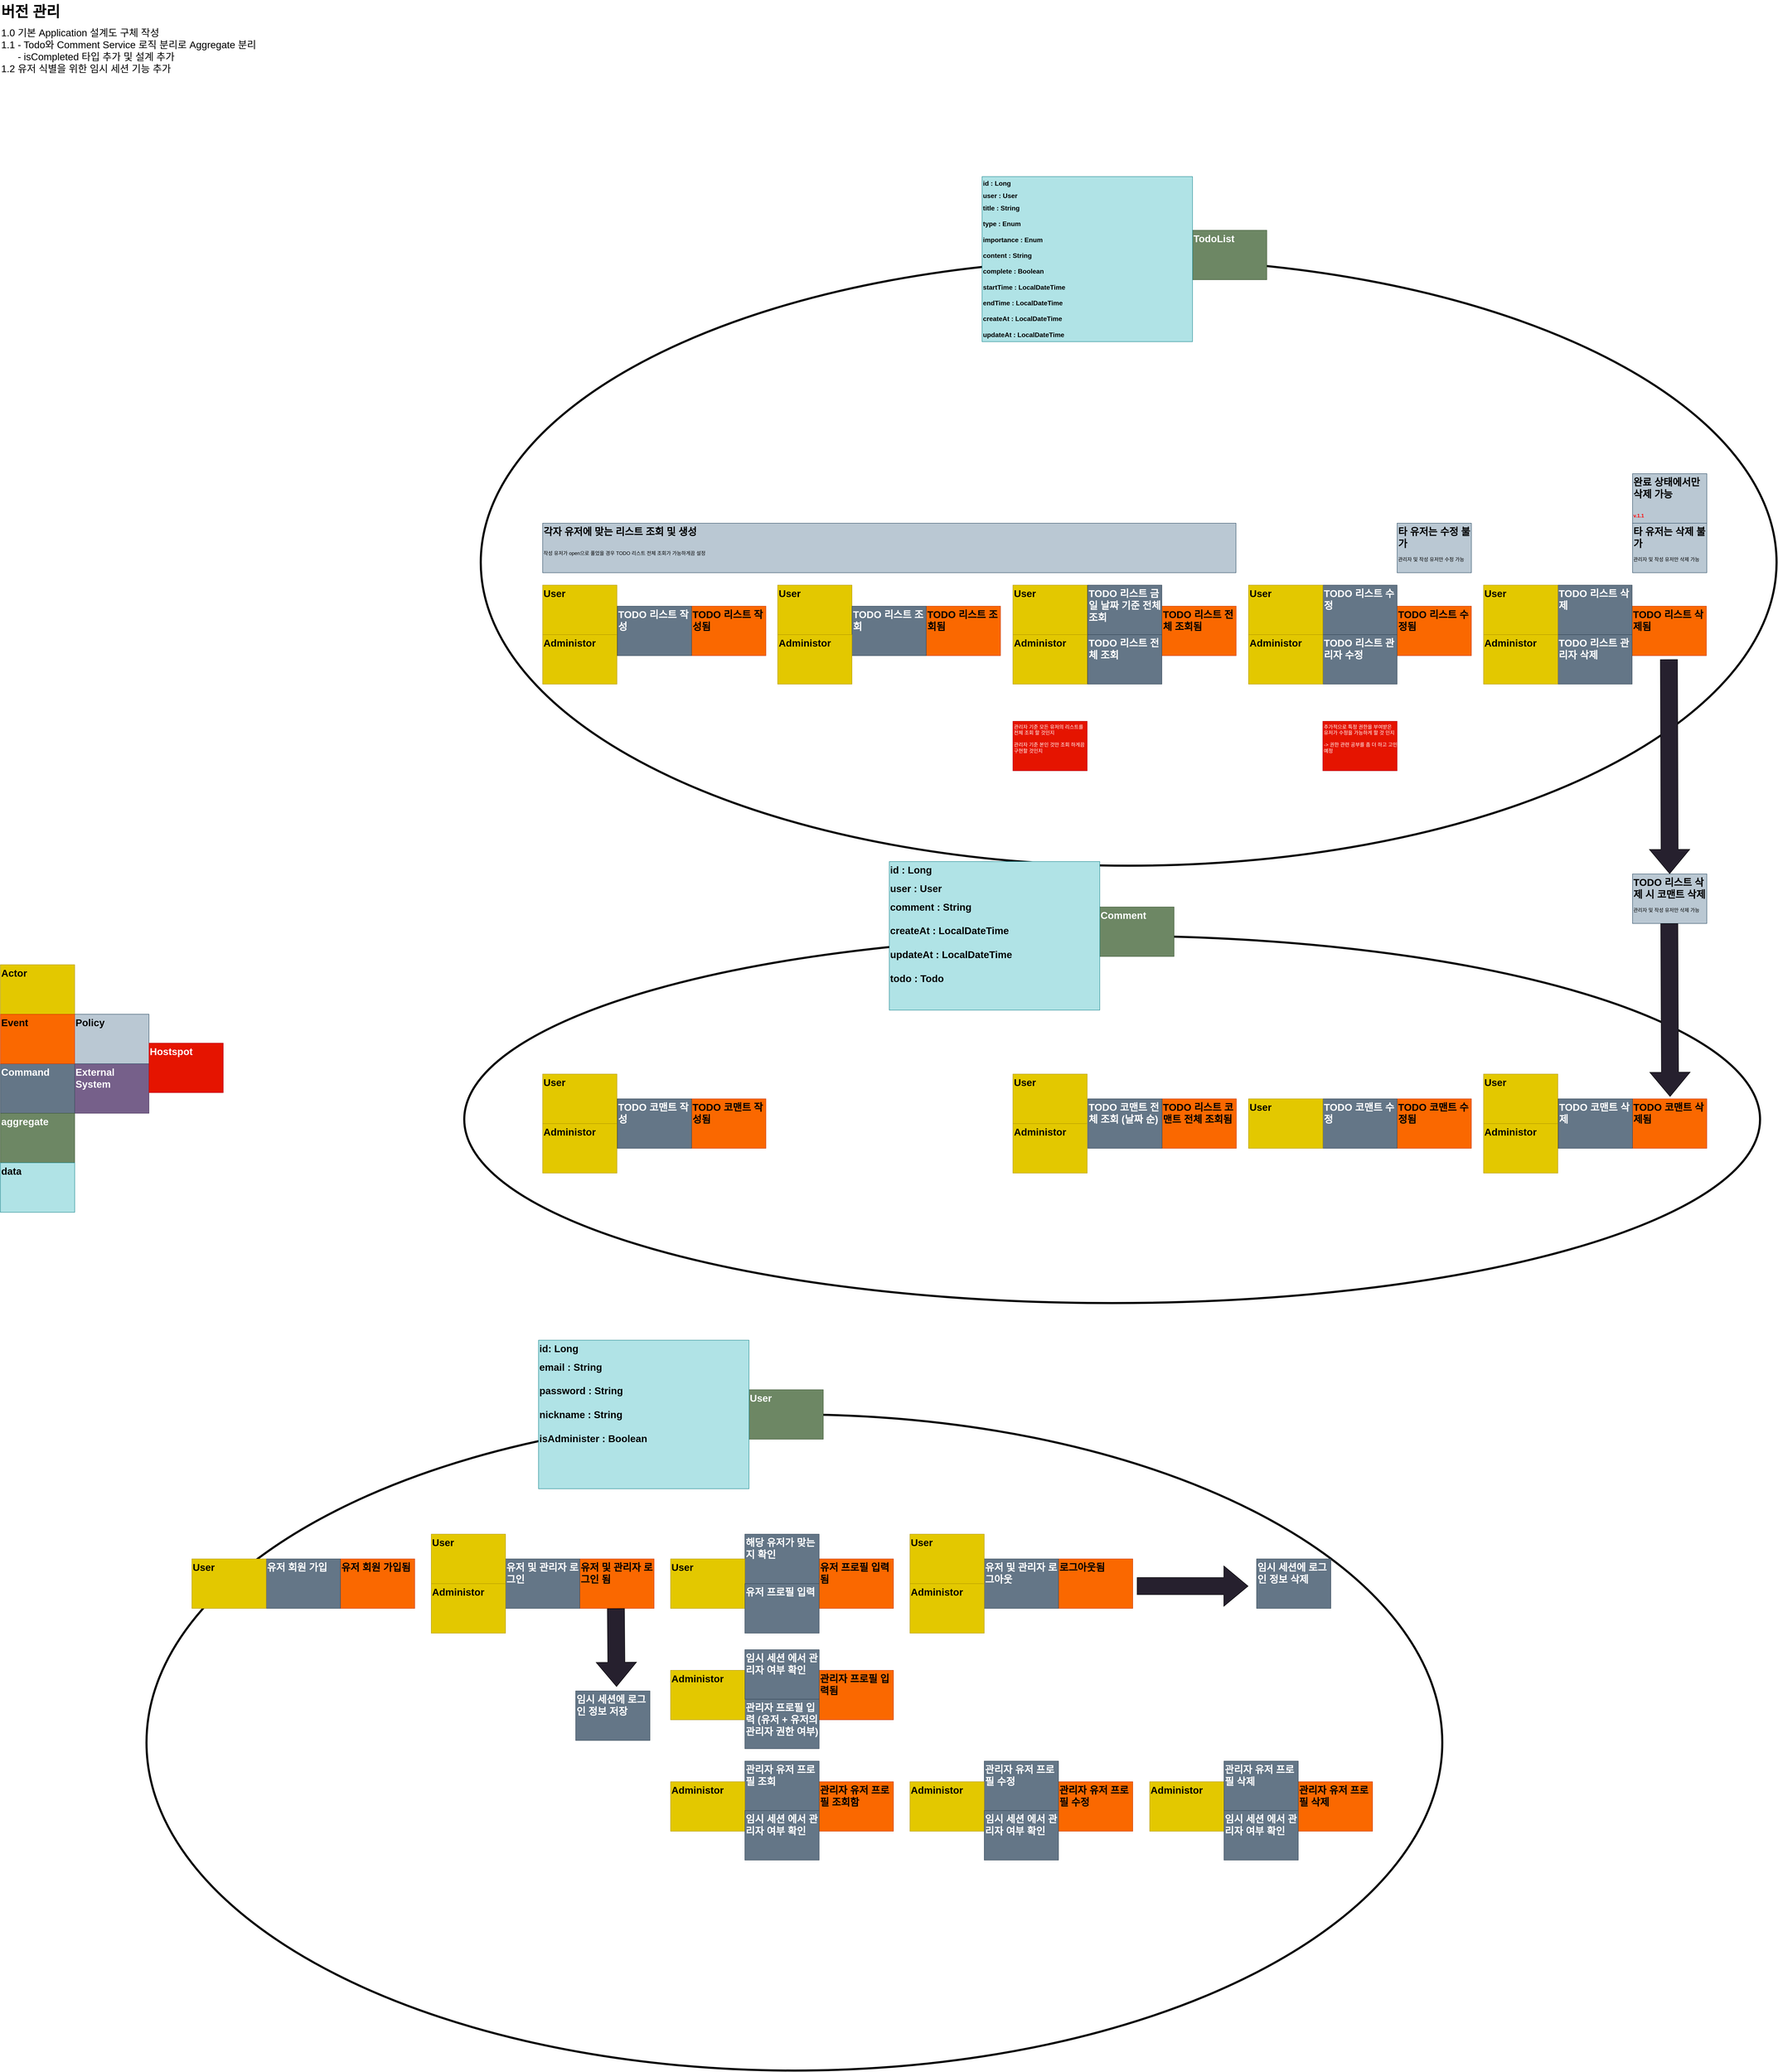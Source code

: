 <mxfile version="24.4.0" type="device">
  <diagram id="C5RBs43oDa-KdzZeNtuy" name="Page-1">
    <mxGraphModel dx="3248" dy="3082" grid="1" gridSize="10" guides="1" tooltips="1" connect="1" arrows="1" fold="1" page="1" pageScale="1" pageWidth="827" pageHeight="1169" math="0" shadow="0">
      <root>
        <mxCell id="WIyWlLk6GJQsqaUBKTNV-0" />
        <mxCell id="WIyWlLk6GJQsqaUBKTNV-1" parent="WIyWlLk6GJQsqaUBKTNV-0" />
        <mxCell id="IrmACfk9YA6cMG1wpujl-39" value="" style="ellipse;whiteSpace=wrap;html=1;fillColor=none;strokeWidth=5;" parent="WIyWlLk6GJQsqaUBKTNV-1" vertex="1">
          <mxGeometry x="-1300" y="1090" width="3140" height="1590" as="geometry" />
        </mxCell>
        <mxCell id="IrmACfk9YA6cMG1wpujl-41" value="" style="ellipse;whiteSpace=wrap;html=1;fillColor=none;strokeWidth=5;" parent="WIyWlLk6GJQsqaUBKTNV-1" vertex="1">
          <mxGeometry x="-490" y="-1710" width="3140" height="1470" as="geometry" />
        </mxCell>
        <mxCell id="HAmuDQvCKLbOcNuJEESd-0" value="&lt;h1 style=&quot;margin-top: 0px;&quot;&gt;Actor&lt;/h1&gt;" style="text;html=1;whiteSpace=wrap;overflow=hidden;rounded=0;fillColor=#e3c800;fontColor=#000000;strokeColor=#B09500;" parent="WIyWlLk6GJQsqaUBKTNV-1" vertex="1">
          <mxGeometry x="-1654" width="180" height="120" as="geometry" />
        </mxCell>
        <mxCell id="HAmuDQvCKLbOcNuJEESd-1" value="&lt;h1 style=&quot;margin-top: 0px;&quot;&gt;External System&lt;/h1&gt;" style="text;html=1;whiteSpace=wrap;overflow=hidden;rounded=0;fillColor=#76608a;fontColor=#ffffff;strokeColor=#432D57;" parent="WIyWlLk6GJQsqaUBKTNV-1" vertex="1">
          <mxGeometry x="-1474" y="240" width="180" height="120" as="geometry" />
        </mxCell>
        <mxCell id="HAmuDQvCKLbOcNuJEESd-2" value="&lt;h1 style=&quot;margin-top: 0px;&quot;&gt;Command&lt;/h1&gt;" style="text;html=1;whiteSpace=wrap;overflow=hidden;rounded=0;fillColor=#647687;fontColor=#ffffff;strokeColor=#314354;" parent="WIyWlLk6GJQsqaUBKTNV-1" vertex="1">
          <mxGeometry x="-1654" y="240" width="180" height="120" as="geometry" />
        </mxCell>
        <mxCell id="HAmuDQvCKLbOcNuJEESd-3" value="&lt;h1 style=&quot;margin-top: 0px;&quot;&gt;Policy&lt;/h1&gt;" style="text;html=1;whiteSpace=wrap;overflow=hidden;rounded=0;fillColor=#bac8d3;strokeColor=#23445d;fontColor=#000000;" parent="WIyWlLk6GJQsqaUBKTNV-1" vertex="1">
          <mxGeometry x="-1474" y="120" width="180" height="120" as="geometry" />
        </mxCell>
        <mxCell id="HAmuDQvCKLbOcNuJEESd-4" value="&lt;h1 style=&quot;margin-top: 0px;&quot;&gt;Event&lt;/h1&gt;" style="text;html=1;whiteSpace=wrap;overflow=hidden;rounded=0;fillColor=#fa6800;fontColor=#000000;strokeColor=#C73500;" parent="WIyWlLk6GJQsqaUBKTNV-1" vertex="1">
          <mxGeometry x="-1654" y="120" width="180" height="120" as="geometry" />
        </mxCell>
        <mxCell id="HAmuDQvCKLbOcNuJEESd-5" value="&lt;h1 style=&quot;margin-top: 0px;&quot;&gt;Hostspot&lt;/h1&gt;" style="text;html=1;whiteSpace=wrap;overflow=hidden;rounded=0;fillColor=#e51400;fontColor=#ffffff;strokeColor=#B20000;" parent="WIyWlLk6GJQsqaUBKTNV-1" vertex="1">
          <mxGeometry x="-1294" y="190" width="180" height="120" as="geometry" />
        </mxCell>
        <mxCell id="HAmuDQvCKLbOcNuJEESd-6" value="&lt;h1 style=&quot;margin-top: 0px;&quot;&gt;aggregate&lt;/h1&gt;" style="text;html=1;whiteSpace=wrap;overflow=hidden;rounded=0;fillColor=#6d8764;fontColor=#ffffff;strokeColor=#3A5431;" parent="WIyWlLk6GJQsqaUBKTNV-1" vertex="1">
          <mxGeometry x="-1654" y="360" width="180" height="120" as="geometry" />
        </mxCell>
        <mxCell id="HAmuDQvCKLbOcNuJEESd-7" value="&lt;h1 style=&quot;margin-top: 0px;&quot;&gt;data&lt;/h1&gt;" style="text;html=1;whiteSpace=wrap;overflow=hidden;rounded=0;fillColor=#b0e3e6;strokeColor=#0e8088;fontColor=#000000;" parent="WIyWlLk6GJQsqaUBKTNV-1" vertex="1">
          <mxGeometry x="-1654" y="480" width="180" height="120" as="geometry" />
        </mxCell>
        <mxCell id="HAmuDQvCKLbOcNuJEESd-8" value="&lt;h1 style=&quot;margin-top: 0px;&quot;&gt;Administor&lt;/h1&gt;" style="text;html=1;whiteSpace=wrap;overflow=hidden;rounded=0;fillColor=#e3c800;fontColor=#000000;strokeColor=#B09500;" parent="WIyWlLk6GJQsqaUBKTNV-1" vertex="1">
          <mxGeometry x="1131" y="1980" width="180" height="120" as="geometry" />
        </mxCell>
        <mxCell id="HAmuDQvCKLbOcNuJEESd-9" value="&lt;h1 style=&quot;margin-top: 0px;&quot;&gt;User&lt;/h1&gt;" style="text;html=1;whiteSpace=wrap;overflow=hidden;rounded=0;fillColor=#e3c800;fontColor=#000000;strokeColor=#B09500;" parent="WIyWlLk6GJQsqaUBKTNV-1" vertex="1">
          <mxGeometry x="229.5" y="-920" width="180" height="120" as="geometry" />
        </mxCell>
        <mxCell id="HAmuDQvCKLbOcNuJEESd-11" value="&lt;h1 style=&quot;margin-top: 0px;&quot;&gt;유저 회원 가입됨&lt;/h1&gt;" style="text;html=1;whiteSpace=wrap;overflow=hidden;rounded=0;fillColor=#fa6800;fontColor=#000000;strokeColor=#C73500;" parent="WIyWlLk6GJQsqaUBKTNV-1" vertex="1">
          <mxGeometry x="-830" y="1440" width="180" height="120" as="geometry" />
        </mxCell>
        <mxCell id="HAmuDQvCKLbOcNuJEESd-12" value="&lt;h1 style=&quot;margin-top: 0px;&quot;&gt;유저 및 관리자 로그인 됨&lt;/h1&gt;" style="text;html=1;whiteSpace=wrap;overflow=hidden;rounded=0;fillColor=#fa6800;fontColor=#000000;strokeColor=#C73500;" parent="WIyWlLk6GJQsqaUBKTNV-1" vertex="1">
          <mxGeometry x="-250" y="1440" width="180" height="120" as="geometry" />
        </mxCell>
        <mxCell id="HAmuDQvCKLbOcNuJEESd-13" value="&lt;h1 style=&quot;margin-top: 0px;&quot;&gt;로그아웃됨&lt;/h1&gt;" style="text;html=1;whiteSpace=wrap;overflow=hidden;rounded=0;fillColor=#fa6800;fontColor=#000000;strokeColor=#C73500;" parent="WIyWlLk6GJQsqaUBKTNV-1" vertex="1">
          <mxGeometry x="910" y="1440" width="180" height="120" as="geometry" />
        </mxCell>
        <mxCell id="HAmuDQvCKLbOcNuJEESd-15" value="&lt;h1 style=&quot;margin-top: 0px;&quot;&gt;관리자 프로필 입력됨&lt;/h1&gt;" style="text;html=1;whiteSpace=wrap;overflow=hidden;rounded=0;fillColor=#fa6800;fontColor=#000000;strokeColor=#C73500;" parent="WIyWlLk6GJQsqaUBKTNV-1" vertex="1">
          <mxGeometry x="330" y="1710" width="180" height="120" as="geometry" />
        </mxCell>
        <mxCell id="HAmuDQvCKLbOcNuJEESd-16" value="&lt;h1 style=&quot;margin-top: 0px;&quot;&gt;유저 프로필 입력됨&lt;/h1&gt;" style="text;html=1;whiteSpace=wrap;overflow=hidden;rounded=0;fillColor=#fa6800;fontColor=#000000;strokeColor=#C73500;" parent="WIyWlLk6GJQsqaUBKTNV-1" vertex="1">
          <mxGeometry x="330" y="1440" width="180" height="120" as="geometry" />
        </mxCell>
        <mxCell id="HAmuDQvCKLbOcNuJEESd-17" value="&lt;h1 style=&quot;margin-top: 0px;&quot;&gt;TODO 리스트 작성됨&lt;/h1&gt;" style="text;html=1;whiteSpace=wrap;overflow=hidden;rounded=0;fillColor=#fa6800;fontColor=#000000;strokeColor=#C73500;" parent="WIyWlLk6GJQsqaUBKTNV-1" vertex="1">
          <mxGeometry x="21" y="-869" width="180" height="120" as="geometry" />
        </mxCell>
        <mxCell id="HAmuDQvCKLbOcNuJEESd-18" value="&lt;h1 style=&quot;margin-top: 0px;&quot;&gt;TODO 리스트 삭제됨&lt;/h1&gt;" style="text;html=1;whiteSpace=wrap;overflow=hidden;rounded=0;fillColor=#fa6800;fontColor=#000000;strokeColor=#C73500;" parent="WIyWlLk6GJQsqaUBKTNV-1" vertex="1">
          <mxGeometry x="2300" y="-869" width="180" height="120" as="geometry" />
        </mxCell>
        <mxCell id="HAmuDQvCKLbOcNuJEESd-19" value="&lt;h1 style=&quot;margin-top: 0px;&quot;&gt;TODO 리스트 수정됨&lt;/h1&gt;" style="text;html=1;whiteSpace=wrap;overflow=hidden;rounded=0;fillColor=#fa6800;fontColor=#000000;strokeColor=#C73500;" parent="WIyWlLk6GJQsqaUBKTNV-1" vertex="1">
          <mxGeometry x="1730.5" y="-869" width="180" height="120" as="geometry" />
        </mxCell>
        <mxCell id="HAmuDQvCKLbOcNuJEESd-20" value="&lt;h1 style=&quot;margin-top: 0px;&quot;&gt;TODO 리스트 전체 조회됨&lt;/h1&gt;" style="text;html=1;whiteSpace=wrap;overflow=hidden;rounded=0;fillColor=#fa6800;fontColor=#000000;strokeColor=#C73500;" parent="WIyWlLk6GJQsqaUBKTNV-1" vertex="1">
          <mxGeometry x="1160.5" y="-869" width="180" height="120" as="geometry" />
        </mxCell>
        <mxCell id="HAmuDQvCKLbOcNuJEESd-21" value="&lt;h1 style=&quot;margin-top: 0px;&quot;&gt;TODO 리스트 조회됨&lt;/h1&gt;" style="text;html=1;whiteSpace=wrap;overflow=hidden;rounded=0;fillColor=#fa6800;fontColor=#000000;strokeColor=#C73500;" parent="WIyWlLk6GJQsqaUBKTNV-1" vertex="1">
          <mxGeometry x="589.5" y="-869" width="180" height="120" as="geometry" />
        </mxCell>
        <mxCell id="HAmuDQvCKLbOcNuJEESd-22" value="&lt;h1 style=&quot;margin-top: 0px;&quot;&gt;타 유저는 삭제 불가&lt;/h1&gt;&lt;div&gt;관리자 및 작성 유저만 삭제 가능&lt;/div&gt;" style="text;html=1;whiteSpace=wrap;overflow=hidden;rounded=0;fillColor=#bac8d3;strokeColor=#23445d;fontColor=#000000;" parent="WIyWlLk6GJQsqaUBKTNV-1" vertex="1">
          <mxGeometry x="2301" y="-1070" width="180" height="120" as="geometry" />
        </mxCell>
        <mxCell id="HAmuDQvCKLbOcNuJEESd-23" value="&lt;h1 style=&quot;margin-top: 0px;&quot;&gt;타 유저는 수정 불가&lt;/h1&gt;&lt;div&gt;관리자 및 작성 유저만 수정 가능&lt;/div&gt;" style="text;html=1;whiteSpace=wrap;overflow=hidden;rounded=0;fillColor=#bac8d3;strokeColor=#23445d;fontColor=#000000;" parent="WIyWlLk6GJQsqaUBKTNV-1" vertex="1">
          <mxGeometry x="1730.5" y="-1070" width="180" height="120" as="geometry" />
        </mxCell>
        <mxCell id="HAmuDQvCKLbOcNuJEESd-24" value="관리자 기준 모든 유저의 리스트를 전체 조회 할 것인지&lt;div&gt;&lt;br&gt;&lt;/div&gt;&lt;div&gt;관리자 기준 본인 것만 조회 하게끔 구현할 것인지&lt;/div&gt;" style="text;html=1;whiteSpace=wrap;overflow=hidden;rounded=0;fillColor=#e51400;fontColor=#ffffff;strokeColor=#B20000;align=left;" parent="WIyWlLk6GJQsqaUBKTNV-1" vertex="1">
          <mxGeometry x="799.5" y="-590" width="180" height="120" as="geometry" />
        </mxCell>
        <mxCell id="HAmuDQvCKLbOcNuJEESd-25" value="&lt;h1 style=&quot;margin-top: 0px;&quot;&gt;각자 유저에 맞는 리스트 조회 및 생성&lt;/h1&gt;&lt;div&gt;&lt;br&gt;&lt;/div&gt;&lt;div&gt;작성 유저가 open으로 풀었을 경우 TODO 리스트 전체 조회가 가능하게끔 설정&lt;/div&gt;" style="text;html=1;whiteSpace=wrap;overflow=hidden;rounded=0;fillColor=#bac8d3;strokeColor=#23445d;fontColor=#000000;" parent="WIyWlLk6GJQsqaUBKTNV-1" vertex="1">
          <mxGeometry x="-340" y="-1070" width="1680" height="120" as="geometry" />
        </mxCell>
        <mxCell id="HAmuDQvCKLbOcNuJEESd-26" value="&lt;h1 style=&quot;margin-top: 0px;&quot;&gt;TODO 코맨트 작성됨&lt;/h1&gt;" style="text;html=1;whiteSpace=wrap;overflow=hidden;rounded=0;fillColor=#fa6800;fontColor=#000000;strokeColor=#C73500;" parent="WIyWlLk6GJQsqaUBKTNV-1" vertex="1">
          <mxGeometry x="21" y="325" width="180" height="120" as="geometry" />
        </mxCell>
        <mxCell id="HAmuDQvCKLbOcNuJEESd-27" value="&lt;h1 style=&quot;margin-top: 0px;&quot;&gt;TODO 코맨트 삭제됨&lt;/h1&gt;" style="text;html=1;whiteSpace=wrap;overflow=hidden;rounded=0;fillColor=#fa6800;fontColor=#000000;strokeColor=#C73500;" parent="WIyWlLk6GJQsqaUBKTNV-1" vertex="1">
          <mxGeometry x="2301" y="325" width="180" height="120" as="geometry" />
        </mxCell>
        <mxCell id="HAmuDQvCKLbOcNuJEESd-28" value="&lt;h1 style=&quot;margin-top: 0px;&quot;&gt;TODO 코맨트 수정됨&lt;/h1&gt;" style="text;html=1;whiteSpace=wrap;overflow=hidden;rounded=0;fillColor=#fa6800;fontColor=#000000;strokeColor=#C73500;" parent="WIyWlLk6GJQsqaUBKTNV-1" vertex="1">
          <mxGeometry x="1730.5" y="325" width="180" height="120" as="geometry" />
        </mxCell>
        <mxCell id="HAmuDQvCKLbOcNuJEESd-29" value="&lt;h1 style=&quot;margin-top: 0px;&quot;&gt;TODO 리스트 코맨트 전체 조회됨&lt;/h1&gt;" style="text;html=1;whiteSpace=wrap;overflow=hidden;rounded=0;fillColor=#fa6800;fontColor=#000000;strokeColor=#C73500;" parent="WIyWlLk6GJQsqaUBKTNV-1" vertex="1">
          <mxGeometry x="1161" y="325" width="180" height="120" as="geometry" />
        </mxCell>
        <mxCell id="HAmuDQvCKLbOcNuJEESd-30" value="&lt;h1 style=&quot;margin-top: 0px;&quot;&gt;TODO 리스트 삭제 시 코맨트 삭제&lt;/h1&gt;&lt;div&gt;관리자 및 작성 유저만 삭제 가능&lt;/div&gt;" style="text;html=1;whiteSpace=wrap;overflow=hidden;rounded=0;fillColor=#bac8d3;strokeColor=#23445d;fontColor=#000000;" parent="WIyWlLk6GJQsqaUBKTNV-1" vertex="1">
          <mxGeometry x="2301" y="-220" width="180" height="120" as="geometry" />
        </mxCell>
        <mxCell id="HAmuDQvCKLbOcNuJEESd-31" value="추가적으로 특정 권한을 부여받은 유저가 수정을 가능하게 할 것 인지&lt;div&gt;&lt;br&gt;&lt;/div&gt;&lt;div&gt;-&amp;gt; 권한 관련 공부를 좀 더 하고 고민 예정&lt;/div&gt;" style="text;html=1;whiteSpace=wrap;overflow=hidden;rounded=0;fillColor=#e51400;fontColor=#ffffff;strokeColor=#B20000;align=left;" parent="WIyWlLk6GJQsqaUBKTNV-1" vertex="1">
          <mxGeometry x="1550.5" y="-590" width="180" height="120" as="geometry" />
        </mxCell>
        <mxCell id="HAmuDQvCKLbOcNuJEESd-32" value="&lt;h1 style=&quot;margin-top: 0px;&quot;&gt;유저 및 관리자 로그인&lt;/h1&gt;" style="text;html=1;whiteSpace=wrap;overflow=hidden;rounded=0;fillColor=#647687;fontColor=#ffffff;strokeColor=#314354;" parent="WIyWlLk6GJQsqaUBKTNV-1" vertex="1">
          <mxGeometry x="-430" y="1440" width="180" height="120" as="geometry" />
        </mxCell>
        <mxCell id="HAmuDQvCKLbOcNuJEESd-33" value="&lt;h1 style=&quot;margin-top: 0px;&quot;&gt;해당 유저가 맞는지 확인&lt;/h1&gt;" style="text;html=1;whiteSpace=wrap;overflow=hidden;rounded=0;fillColor=#647687;fontColor=#ffffff;strokeColor=#314354;" parent="WIyWlLk6GJQsqaUBKTNV-1" vertex="1">
          <mxGeometry x="150" y="1380" width="180" height="120" as="geometry" />
        </mxCell>
        <mxCell id="HAmuDQvCKLbOcNuJEESd-34" value="&lt;h1 style=&quot;margin-top: 0px;&quot;&gt;유저 및 관리자 로그아웃&lt;/h1&gt;" style="text;html=1;whiteSpace=wrap;overflow=hidden;rounded=0;fillColor=#647687;fontColor=#ffffff;strokeColor=#314354;" parent="WIyWlLk6GJQsqaUBKTNV-1" vertex="1">
          <mxGeometry x="730" y="1440" width="180" height="120" as="geometry" />
        </mxCell>
        <mxCell id="HAmuDQvCKLbOcNuJEESd-35" value="&lt;h1 style=&quot;margin-top: 0px;&quot;&gt;관리자 프로필 입력 (유저 + 유저의 관리자 권한 여부)&lt;/h1&gt;" style="text;html=1;whiteSpace=wrap;overflow=hidden;rounded=0;fillColor=#647687;fontColor=#ffffff;strokeColor=#314354;" parent="WIyWlLk6GJQsqaUBKTNV-1" vertex="1">
          <mxGeometry x="150" y="1780" width="180" height="120" as="geometry" />
        </mxCell>
        <mxCell id="HAmuDQvCKLbOcNuJEESd-37" value="&lt;h1 style=&quot;margin-top: 0px;&quot;&gt;유저 회원 가입&lt;/h1&gt;" style="text;html=1;whiteSpace=wrap;overflow=hidden;rounded=0;fillColor=#647687;fontColor=#ffffff;strokeColor=#314354;" parent="WIyWlLk6GJQsqaUBKTNV-1" vertex="1">
          <mxGeometry x="-1010" y="1440" width="180" height="120" as="geometry" />
        </mxCell>
        <mxCell id="HAmuDQvCKLbOcNuJEESd-38" value="&lt;h1 style=&quot;margin-top: 0px;&quot;&gt;TODO 리스트 조회&lt;/h1&gt;" style="text;html=1;whiteSpace=wrap;overflow=hidden;rounded=0;fillColor=#647687;fontColor=#ffffff;strokeColor=#314354;" parent="WIyWlLk6GJQsqaUBKTNV-1" vertex="1">
          <mxGeometry x="409.5" y="-869" width="180" height="120" as="geometry" />
        </mxCell>
        <mxCell id="HAmuDQvCKLbOcNuJEESd-46" value="&lt;h1 style=&quot;margin-top: 0px;&quot;&gt;TODO 리스트 금일 날짜 기준 전체 조회&lt;/h1&gt;" style="text;html=1;whiteSpace=wrap;overflow=hidden;rounded=0;fillColor=#647687;fontColor=#ffffff;strokeColor=#314354;" parent="WIyWlLk6GJQsqaUBKTNV-1" vertex="1">
          <mxGeometry x="980.5" y="-920" width="180" height="120" as="geometry" />
        </mxCell>
        <mxCell id="HAmuDQvCKLbOcNuJEESd-48" value="&lt;h1 style=&quot;margin-top: 0px;&quot;&gt;TODO 리스트 작성&lt;/h1&gt;" style="text;html=1;whiteSpace=wrap;overflow=hidden;rounded=0;fillColor=#647687;fontColor=#ffffff;strokeColor=#314354;" parent="WIyWlLk6GJQsqaUBKTNV-1" vertex="1">
          <mxGeometry x="-159" y="-869" width="180" height="120" as="geometry" />
        </mxCell>
        <mxCell id="HAmuDQvCKLbOcNuJEESd-49" value="&lt;h1 style=&quot;margin-top: 0px;&quot;&gt;TODO 리스트 전체 조회&lt;/h1&gt;" style="text;html=1;whiteSpace=wrap;overflow=hidden;rounded=0;fillColor=#647687;fontColor=#ffffff;strokeColor=#314354;" parent="WIyWlLk6GJQsqaUBKTNV-1" vertex="1">
          <mxGeometry x="980.5" y="-800" width="180" height="120" as="geometry" />
        </mxCell>
        <mxCell id="IrmACfk9YA6cMG1wpujl-0" value="&lt;h1 style=&quot;margin-top: 0px;&quot;&gt;TODO 리스트 수정&lt;/h1&gt;" style="text;html=1;whiteSpace=wrap;overflow=hidden;rounded=0;fillColor=#647687;fontColor=#ffffff;strokeColor=#314354;" parent="WIyWlLk6GJQsqaUBKTNV-1" vertex="1">
          <mxGeometry x="1550.5" y="-920" width="180" height="120" as="geometry" />
        </mxCell>
        <mxCell id="IrmACfk9YA6cMG1wpujl-1" value="&lt;h1 style=&quot;margin-top: 0px;&quot;&gt;TODO 리스트 삭제&lt;/h1&gt;" style="text;html=1;whiteSpace=wrap;overflow=hidden;rounded=0;fillColor=#647687;fontColor=#ffffff;strokeColor=#314354;" parent="WIyWlLk6GJQsqaUBKTNV-1" vertex="1">
          <mxGeometry x="2120" y="-920" width="180" height="120" as="geometry" />
        </mxCell>
        <mxCell id="IrmACfk9YA6cMG1wpujl-2" value="&lt;h1 style=&quot;margin-top: 0px;&quot;&gt;TODO 리스트 관리자 수정&lt;/h1&gt;" style="text;html=1;whiteSpace=wrap;overflow=hidden;rounded=0;fillColor=#647687;fontColor=#ffffff;strokeColor=#314354;" parent="WIyWlLk6GJQsqaUBKTNV-1" vertex="1">
          <mxGeometry x="1550.5" y="-800" width="180" height="120" as="geometry" />
        </mxCell>
        <mxCell id="IrmACfk9YA6cMG1wpujl-3" value="&lt;h1 style=&quot;margin-top: 0px;&quot;&gt;TODO 리스트 관리자 삭제&lt;/h1&gt;" style="text;html=1;whiteSpace=wrap;overflow=hidden;rounded=0;fillColor=#647687;fontColor=#ffffff;strokeColor=#314354;" parent="WIyWlLk6GJQsqaUBKTNV-1" vertex="1">
          <mxGeometry x="2120" y="-800" width="180" height="120" as="geometry" />
        </mxCell>
        <mxCell id="IrmACfk9YA6cMG1wpujl-4" value="&lt;h1 style=&quot;margin-top: 0px;&quot;&gt;관리자 유저 프로필 조회함&lt;/h1&gt;" style="text;html=1;whiteSpace=wrap;overflow=hidden;rounded=0;fillColor=#fa6800;fontColor=#000000;strokeColor=#C73500;" parent="WIyWlLk6GJQsqaUBKTNV-1" vertex="1">
          <mxGeometry x="330" y="1980" width="180" height="120" as="geometry" />
        </mxCell>
        <mxCell id="IrmACfk9YA6cMG1wpujl-5" value="&lt;h1 style=&quot;margin-top: 0px;&quot;&gt;관리자 유저 프로필 조회&lt;/h1&gt;" style="text;html=1;whiteSpace=wrap;overflow=hidden;rounded=0;fillColor=#647687;fontColor=#ffffff;strokeColor=#314354;" parent="WIyWlLk6GJQsqaUBKTNV-1" vertex="1">
          <mxGeometry x="150" y="1930" width="180" height="120" as="geometry" />
        </mxCell>
        <mxCell id="IrmACfk9YA6cMG1wpujl-6" value="&lt;h1 style=&quot;margin-top: 0px;&quot;&gt;관리자 유저 프로필 수정&lt;/h1&gt;" style="text;html=1;whiteSpace=wrap;overflow=hidden;rounded=0;fillColor=#fa6800;fontColor=#000000;strokeColor=#C73500;" parent="WIyWlLk6GJQsqaUBKTNV-1" vertex="1">
          <mxGeometry x="910" y="1980" width="180" height="120" as="geometry" />
        </mxCell>
        <mxCell id="IrmACfk9YA6cMG1wpujl-7" value="&lt;h1 style=&quot;margin-top: 0px;&quot;&gt;관리자 유저 프로필 수정&lt;/h1&gt;" style="text;html=1;whiteSpace=wrap;overflow=hidden;rounded=0;fillColor=#647687;fontColor=#ffffff;strokeColor=#314354;" parent="WIyWlLk6GJQsqaUBKTNV-1" vertex="1">
          <mxGeometry x="730" y="1930" width="180" height="120" as="geometry" />
        </mxCell>
        <mxCell id="IrmACfk9YA6cMG1wpujl-8" value="&lt;h1 style=&quot;margin-top: 0px;&quot;&gt;관리자 유저 프로필 삭제&lt;/h1&gt;" style="text;html=1;whiteSpace=wrap;overflow=hidden;rounded=0;fillColor=#fa6800;fontColor=#000000;strokeColor=#C73500;" parent="WIyWlLk6GJQsqaUBKTNV-1" vertex="1">
          <mxGeometry x="1491" y="1980" width="180" height="120" as="geometry" />
        </mxCell>
        <mxCell id="IrmACfk9YA6cMG1wpujl-9" value="&lt;h1 style=&quot;margin-top: 0px;&quot;&gt;관리자 유저 프로필 삭제&lt;/h1&gt;" style="text;html=1;whiteSpace=wrap;overflow=hidden;rounded=0;fillColor=#647687;fontColor=#ffffff;strokeColor=#314354;" parent="WIyWlLk6GJQsqaUBKTNV-1" vertex="1">
          <mxGeometry x="1311" y="1930" width="180" height="120" as="geometry" />
        </mxCell>
        <mxCell id="IrmACfk9YA6cMG1wpujl-10" value="&lt;h1 style=&quot;margin-top: 0px;&quot;&gt;TODO 코맨트 작성&lt;/h1&gt;" style="text;html=1;whiteSpace=wrap;overflow=hidden;rounded=0;fillColor=#647687;fontColor=#ffffff;strokeColor=#314354;" parent="WIyWlLk6GJQsqaUBKTNV-1" vertex="1">
          <mxGeometry x="-159" y="325" width="180" height="120" as="geometry" />
        </mxCell>
        <mxCell id="IrmACfk9YA6cMG1wpujl-11" value="&lt;h1 style=&quot;margin-top: 0px;&quot;&gt;TODO 코맨트 전체 조회 (날짜 순)&lt;/h1&gt;" style="text;html=1;whiteSpace=wrap;overflow=hidden;rounded=0;fillColor=#647687;fontColor=#ffffff;strokeColor=#314354;" parent="WIyWlLk6GJQsqaUBKTNV-1" vertex="1">
          <mxGeometry x="981" y="325" width="180" height="120" as="geometry" />
        </mxCell>
        <mxCell id="IrmACfk9YA6cMG1wpujl-12" value="&lt;h1 style=&quot;margin-top: 0px;&quot;&gt;TODO 코맨트 수정&lt;/h1&gt;" style="text;html=1;whiteSpace=wrap;overflow=hidden;rounded=0;fillColor=#647687;fontColor=#ffffff;strokeColor=#314354;" parent="WIyWlLk6GJQsqaUBKTNV-1" vertex="1">
          <mxGeometry x="1550.5" y="325" width="180" height="120" as="geometry" />
        </mxCell>
        <mxCell id="IrmACfk9YA6cMG1wpujl-13" value="&lt;h1 style=&quot;margin-top: 0px;&quot;&gt;TODO 코맨트 삭제&lt;/h1&gt;" style="text;html=1;whiteSpace=wrap;overflow=hidden;rounded=0;fillColor=#647687;fontColor=#ffffff;strokeColor=#314354;" parent="WIyWlLk6GJQsqaUBKTNV-1" vertex="1">
          <mxGeometry x="2121" y="325" width="180" height="120" as="geometry" />
        </mxCell>
        <mxCell id="IrmACfk9YA6cMG1wpujl-14" value="&lt;h1 style=&quot;margin-top: 0px;&quot;&gt;Administor&lt;/h1&gt;" style="text;html=1;whiteSpace=wrap;overflow=hidden;rounded=0;fillColor=#e3c800;fontColor=#000000;strokeColor=#B09500;" parent="WIyWlLk6GJQsqaUBKTNV-1" vertex="1">
          <mxGeometry x="550" y="1980" width="180" height="120" as="geometry" />
        </mxCell>
        <mxCell id="IrmACfk9YA6cMG1wpujl-15" value="&lt;h1 style=&quot;margin-top: 0px;&quot;&gt;User&lt;/h1&gt;" style="text;html=1;whiteSpace=wrap;overflow=hidden;rounded=0;fillColor=#e3c800;fontColor=#000000;strokeColor=#B09500;" parent="WIyWlLk6GJQsqaUBKTNV-1" vertex="1">
          <mxGeometry x="-340" y="-920" width="180" height="120" as="geometry" />
        </mxCell>
        <mxCell id="IrmACfk9YA6cMG1wpujl-16" value="&lt;h1 style=&quot;margin-top: 0px;&quot;&gt;Administor&lt;/h1&gt;" style="text;html=1;whiteSpace=wrap;overflow=hidden;rounded=0;fillColor=#e3c800;fontColor=#000000;strokeColor=#B09500;" parent="WIyWlLk6GJQsqaUBKTNV-1" vertex="1">
          <mxGeometry x="550" y="1500" width="180" height="120" as="geometry" />
        </mxCell>
        <mxCell id="IrmACfk9YA6cMG1wpujl-17" value="&lt;h1 style=&quot;margin-top: 0px;&quot;&gt;User&lt;/h1&gt;" style="text;html=1;whiteSpace=wrap;overflow=hidden;rounded=0;fillColor=#e3c800;fontColor=#000000;strokeColor=#B09500;" parent="WIyWlLk6GJQsqaUBKTNV-1" vertex="1">
          <mxGeometry x="550" y="1380" width="180" height="120" as="geometry" />
        </mxCell>
        <mxCell id="IrmACfk9YA6cMG1wpujl-18" value="&lt;h1 style=&quot;margin-top: 0px;&quot;&gt;Administor&lt;/h1&gt;" style="text;html=1;whiteSpace=wrap;overflow=hidden;rounded=0;fillColor=#e3c800;fontColor=#000000;strokeColor=#B09500;" parent="WIyWlLk6GJQsqaUBKTNV-1" vertex="1">
          <mxGeometry x="-30" y="1980" width="180" height="120" as="geometry" />
        </mxCell>
        <mxCell id="IrmACfk9YA6cMG1wpujl-19" value="&lt;h1 style=&quot;margin-top: 0px;&quot;&gt;User&lt;/h1&gt;" style="text;html=1;whiteSpace=wrap;overflow=hidden;rounded=0;fillColor=#e3c800;fontColor=#000000;strokeColor=#B09500;" parent="WIyWlLk6GJQsqaUBKTNV-1" vertex="1">
          <mxGeometry x="-30" y="1440" width="180" height="120" as="geometry" />
        </mxCell>
        <mxCell id="IrmACfk9YA6cMG1wpujl-20" value="&lt;h1 style=&quot;margin-top: 0px;&quot;&gt;Administor&lt;/h1&gt;" style="text;html=1;whiteSpace=wrap;overflow=hidden;rounded=0;fillColor=#e3c800;fontColor=#000000;strokeColor=#B09500;" parent="WIyWlLk6GJQsqaUBKTNV-1" vertex="1">
          <mxGeometry x="-30" y="1710" width="180" height="120" as="geometry" />
        </mxCell>
        <mxCell id="IrmACfk9YA6cMG1wpujl-21" value="&lt;h1 style=&quot;margin-top: 0px;&quot;&gt;User&lt;/h1&gt;" style="text;html=1;whiteSpace=wrap;overflow=hidden;rounded=0;fillColor=#e3c800;fontColor=#000000;strokeColor=#B09500;" parent="WIyWlLk6GJQsqaUBKTNV-1" vertex="1">
          <mxGeometry x="-610" y="1380" width="180" height="120" as="geometry" />
        </mxCell>
        <mxCell id="IrmACfk9YA6cMG1wpujl-22" value="&lt;h1 style=&quot;margin-top: 0px;&quot;&gt;Administor&lt;/h1&gt;" style="text;html=1;whiteSpace=wrap;overflow=hidden;rounded=0;fillColor=#e3c800;fontColor=#000000;strokeColor=#B09500;" parent="WIyWlLk6GJQsqaUBKTNV-1" vertex="1">
          <mxGeometry x="-610" y="1500" width="180" height="120" as="geometry" />
        </mxCell>
        <mxCell id="IrmACfk9YA6cMG1wpujl-23" value="&lt;h1 style=&quot;margin-top: 0px;&quot;&gt;User&lt;/h1&gt;" style="text;html=1;whiteSpace=wrap;overflow=hidden;rounded=0;fillColor=#e3c800;fontColor=#000000;strokeColor=#B09500;" parent="WIyWlLk6GJQsqaUBKTNV-1" vertex="1">
          <mxGeometry x="-1190" y="1440" width="180" height="120" as="geometry" />
        </mxCell>
        <mxCell id="IrmACfk9YA6cMG1wpujl-24" value="&lt;h1 style=&quot;margin-top: 0px;&quot;&gt;Administor&lt;/h1&gt;" style="text;html=1;whiteSpace=wrap;overflow=hidden;rounded=0;fillColor=#e3c800;fontColor=#000000;strokeColor=#B09500;" parent="WIyWlLk6GJQsqaUBKTNV-1" vertex="1">
          <mxGeometry x="-340" y="-800" width="180" height="120" as="geometry" />
        </mxCell>
        <mxCell id="IrmACfk9YA6cMG1wpujl-25" value="&lt;h1 style=&quot;margin-top: 0px;&quot;&gt;Administor&lt;/h1&gt;" style="text;html=1;whiteSpace=wrap;overflow=hidden;rounded=0;fillColor=#e3c800;fontColor=#000000;strokeColor=#B09500;" parent="WIyWlLk6GJQsqaUBKTNV-1" vertex="1">
          <mxGeometry x="229.5" y="-800" width="180" height="120" as="geometry" />
        </mxCell>
        <mxCell id="IrmACfk9YA6cMG1wpujl-26" value="&lt;h1 style=&quot;margin-top: 0px;&quot;&gt;User&lt;/h1&gt;" style="text;html=1;whiteSpace=wrap;overflow=hidden;rounded=0;fillColor=#e3c800;fontColor=#000000;strokeColor=#B09500;" parent="WIyWlLk6GJQsqaUBKTNV-1" vertex="1">
          <mxGeometry x="799.5" y="-920" width="180" height="120" as="geometry" />
        </mxCell>
        <mxCell id="IrmACfk9YA6cMG1wpujl-27" value="&lt;h1 style=&quot;margin-top: 0px;&quot;&gt;Administor&lt;/h1&gt;" style="text;html=1;whiteSpace=wrap;overflow=hidden;rounded=0;fillColor=#e3c800;fontColor=#000000;strokeColor=#B09500;" parent="WIyWlLk6GJQsqaUBKTNV-1" vertex="1">
          <mxGeometry x="799.5" y="-800" width="180" height="120" as="geometry" />
        </mxCell>
        <mxCell id="IrmACfk9YA6cMG1wpujl-28" value="&lt;h1 style=&quot;margin-top: 0px;&quot;&gt;User&lt;/h1&gt;" style="text;html=1;whiteSpace=wrap;overflow=hidden;rounded=0;fillColor=#e3c800;fontColor=#000000;strokeColor=#B09500;" parent="WIyWlLk6GJQsqaUBKTNV-1" vertex="1">
          <mxGeometry x="1370.5" y="-920" width="180" height="120" as="geometry" />
        </mxCell>
        <mxCell id="IrmACfk9YA6cMG1wpujl-29" value="&lt;h1 style=&quot;margin-top: 0px;&quot;&gt;Administor&lt;/h1&gt;" style="text;html=1;whiteSpace=wrap;overflow=hidden;rounded=0;fillColor=#e3c800;fontColor=#000000;strokeColor=#B09500;" parent="WIyWlLk6GJQsqaUBKTNV-1" vertex="1">
          <mxGeometry x="1370.5" y="-800" width="180" height="120" as="geometry" />
        </mxCell>
        <mxCell id="IrmACfk9YA6cMG1wpujl-30" value="&lt;h1 style=&quot;margin-top: 0px;&quot;&gt;User&lt;/h1&gt;" style="text;html=1;whiteSpace=wrap;overflow=hidden;rounded=0;fillColor=#e3c800;fontColor=#000000;strokeColor=#B09500;" parent="WIyWlLk6GJQsqaUBKTNV-1" vertex="1">
          <mxGeometry x="1940" y="-920" width="180" height="120" as="geometry" />
        </mxCell>
        <mxCell id="IrmACfk9YA6cMG1wpujl-31" value="&lt;h1 style=&quot;margin-top: 0px;&quot;&gt;Administor&lt;/h1&gt;" style="text;html=1;whiteSpace=wrap;overflow=hidden;rounded=0;fillColor=#e3c800;fontColor=#000000;strokeColor=#B09500;" parent="WIyWlLk6GJQsqaUBKTNV-1" vertex="1">
          <mxGeometry x="1940" y="-800" width="180" height="120" as="geometry" />
        </mxCell>
        <mxCell id="IrmACfk9YA6cMG1wpujl-32" value="&lt;h1 style=&quot;margin-top: 0px;&quot;&gt;User&lt;/h1&gt;" style="text;html=1;whiteSpace=wrap;overflow=hidden;rounded=0;fillColor=#e3c800;fontColor=#000000;strokeColor=#B09500;" parent="WIyWlLk6GJQsqaUBKTNV-1" vertex="1">
          <mxGeometry x="-340" y="265" width="180" height="120" as="geometry" />
        </mxCell>
        <mxCell id="IrmACfk9YA6cMG1wpujl-33" value="&lt;h1 style=&quot;margin-top: 0px;&quot;&gt;Administor&lt;/h1&gt;" style="text;html=1;whiteSpace=wrap;overflow=hidden;rounded=0;fillColor=#e3c800;fontColor=#000000;strokeColor=#B09500;" parent="WIyWlLk6GJQsqaUBKTNV-1" vertex="1">
          <mxGeometry x="-340" y="385" width="180" height="120" as="geometry" />
        </mxCell>
        <mxCell id="IrmACfk9YA6cMG1wpujl-34" value="&lt;h1 style=&quot;margin-top: 0px;&quot;&gt;User&lt;/h1&gt;" style="text;html=1;whiteSpace=wrap;overflow=hidden;rounded=0;fillColor=#e3c800;fontColor=#000000;strokeColor=#B09500;" parent="WIyWlLk6GJQsqaUBKTNV-1" vertex="1">
          <mxGeometry x="799.5" y="265" width="180" height="120" as="geometry" />
        </mxCell>
        <mxCell id="IrmACfk9YA6cMG1wpujl-35" value="&lt;h1 style=&quot;margin-top: 0px;&quot;&gt;Administor&lt;/h1&gt;" style="text;html=1;whiteSpace=wrap;overflow=hidden;rounded=0;fillColor=#e3c800;fontColor=#000000;strokeColor=#B09500;" parent="WIyWlLk6GJQsqaUBKTNV-1" vertex="1">
          <mxGeometry x="799.5" y="385" width="180" height="120" as="geometry" />
        </mxCell>
        <mxCell id="IrmACfk9YA6cMG1wpujl-36" value="&lt;h1 style=&quot;margin-top: 0px;&quot;&gt;User&lt;/h1&gt;" style="text;html=1;whiteSpace=wrap;overflow=hidden;rounded=0;fillColor=#e3c800;fontColor=#000000;strokeColor=#B09500;" parent="WIyWlLk6GJQsqaUBKTNV-1" vertex="1">
          <mxGeometry x="1370.5" y="325" width="180" height="120" as="geometry" />
        </mxCell>
        <mxCell id="IrmACfk9YA6cMG1wpujl-37" value="&lt;h1 style=&quot;margin-top: 0px;&quot;&gt;User&lt;/h1&gt;" style="text;html=1;whiteSpace=wrap;overflow=hidden;rounded=0;fillColor=#e3c800;fontColor=#000000;strokeColor=#B09500;" parent="WIyWlLk6GJQsqaUBKTNV-1" vertex="1">
          <mxGeometry x="1940" y="265" width="180" height="120" as="geometry" />
        </mxCell>
        <mxCell id="IrmACfk9YA6cMG1wpujl-38" value="&lt;h1 style=&quot;margin-top: 0px;&quot;&gt;Administor&lt;/h1&gt;" style="text;html=1;whiteSpace=wrap;overflow=hidden;rounded=0;fillColor=#e3c800;fontColor=#000000;strokeColor=#B09500;" parent="WIyWlLk6GJQsqaUBKTNV-1" vertex="1">
          <mxGeometry x="1940" y="385" width="180" height="120" as="geometry" />
        </mxCell>
        <mxCell id="IrmACfk9YA6cMG1wpujl-40" value="&lt;h1 style=&quot;margin-top: 0px;&quot;&gt;User&lt;/h1&gt;" style="text;html=1;whiteSpace=wrap;overflow=hidden;rounded=0;fillColor=#6d8764;fontColor=#ffffff;strokeColor=#3A5431;" parent="WIyWlLk6GJQsqaUBKTNV-1" vertex="1">
          <mxGeometry x="160" y="1030" width="180" height="120" as="geometry" />
        </mxCell>
        <mxCell id="IrmACfk9YA6cMG1wpujl-42" value="&lt;h1 style=&quot;margin-top: 0px;&quot;&gt;TodoList&lt;/h1&gt;" style="text;html=1;whiteSpace=wrap;overflow=hidden;rounded=0;fillColor=#6d8764;fontColor=#ffffff;strokeColor=#3A5431;" parent="WIyWlLk6GJQsqaUBKTNV-1" vertex="1">
          <mxGeometry x="1234.75" y="-1780" width="180" height="120" as="geometry" />
        </mxCell>
        <mxCell id="IrmACfk9YA6cMG1wpujl-43" value="" style="ellipse;whiteSpace=wrap;html=1;fillColor=none;strokeWidth=5;" parent="WIyWlLk6GJQsqaUBKTNV-1" vertex="1">
          <mxGeometry x="-530" y="-70" width="3140" height="890" as="geometry" />
        </mxCell>
        <mxCell id="IrmACfk9YA6cMG1wpujl-44" value="&lt;h1 style=&quot;margin-top: 0px;&quot;&gt;Comment&lt;/h1&gt;" style="text;html=1;whiteSpace=wrap;overflow=hidden;rounded=0;fillColor=#6d8764;fontColor=#ffffff;strokeColor=#3A5431;" parent="WIyWlLk6GJQsqaUBKTNV-1" vertex="1">
          <mxGeometry x="1010" y="-140" width="180" height="120" as="geometry" />
        </mxCell>
        <mxCell id="IrmACfk9YA6cMG1wpujl-45" value="" style="shape=flexArrow;endArrow=classic;html=1;rounded=0;endWidth=55.556;endSize=19.333;width=41.667;entryX=0.5;entryY=0;entryDx=0;entryDy=0;fillColor=#26202E;" parent="WIyWlLk6GJQsqaUBKTNV-1" target="HAmuDQvCKLbOcNuJEESd-30" edge="1">
          <mxGeometry width="50" height="50" relative="1" as="geometry">
            <mxPoint x="2389.17" y="-740" as="sourcePoint" />
            <mxPoint x="2389.17" y="-350" as="targetPoint" />
          </mxGeometry>
        </mxCell>
        <mxCell id="IrmACfk9YA6cMG1wpujl-48" value="" style="shape=flexArrow;endArrow=classic;html=1;rounded=0;endWidth=55.556;endSize=19.333;width=41.667;fillColor=#26202E;" parent="WIyWlLk6GJQsqaUBKTNV-1" edge="1">
          <mxGeometry width="50" height="50" relative="1" as="geometry">
            <mxPoint x="2390.08" y="-100" as="sourcePoint" />
            <mxPoint x="2392" y="320" as="targetPoint" />
          </mxGeometry>
        </mxCell>
        <mxCell id="IrmACfk9YA6cMG1wpujl-51" value="&lt;h1 style=&quot;margin-top: 0px;&quot;&gt;id: Long&lt;/h1&gt;&lt;div style=&quot;font-size: 24px;&quot;&gt;email : String&lt;/div&gt;&lt;div style=&quot;font-size: 24px;&quot;&gt;&lt;span&gt;&lt;br&gt;&lt;/span&gt;&lt;/div&gt;&lt;div style=&quot;font-size: 24px;&quot;&gt;&lt;span&gt;password : String&lt;/span&gt;&lt;/div&gt;&lt;div style=&quot;font-size: 24px;&quot;&gt;&lt;span&gt;&lt;br&gt;&lt;/span&gt;&lt;/div&gt;&lt;div style=&quot;font-size: 24px;&quot;&gt;&lt;span&gt;nickname : String&lt;/span&gt;&lt;/div&gt;&lt;div style=&quot;font-size: 24px;&quot;&gt;&lt;span&gt;&lt;br&gt;&lt;/span&gt;&lt;/div&gt;&lt;div style=&quot;font-size: 24px;&quot;&gt;&lt;span&gt;isAdminister : Boolean&lt;/span&gt;&lt;/div&gt;&lt;div style=&quot;font-size: 24px;&quot;&gt;&lt;span&gt;&lt;br&gt;&lt;/span&gt;&lt;/div&gt;&lt;div style=&quot;font-size: 24px;&quot;&gt;&lt;span&gt;&lt;br&gt;&lt;/span&gt;&lt;/div&gt;" style="text;html=1;whiteSpace=wrap;overflow=hidden;rounded=0;fillColor=#b0e3e6;strokeColor=#0e8088;fontColor=#000000;fontStyle=1" parent="WIyWlLk6GJQsqaUBKTNV-1" vertex="1">
          <mxGeometry x="-350" y="910" width="510" height="360" as="geometry" />
        </mxCell>
        <mxCell id="IrmACfk9YA6cMG1wpujl-52" value="&lt;h1 style=&quot;margin-top: 0px; font-size: 24px;&quot;&gt;id : Long&lt;/h1&gt;&lt;h1 style=&quot;margin-top: 0px; font-size: 24px;&quot;&gt;user : User&lt;/h1&gt;&lt;div style=&quot;font-size: 24px;&quot;&gt;comment : String&lt;/div&gt;&lt;div style=&quot;font-size: 24px;&quot;&gt;&lt;br&gt;&lt;/div&gt;&lt;div style=&quot;font-size: 24px;&quot;&gt;createAt : LocalDateTime&lt;/div&gt;&lt;div style=&quot;font-size: 24px;&quot;&gt;&lt;br&gt;&lt;/div&gt;&lt;div style=&quot;font-size: 24px;&quot;&gt;updateAt :&amp;nbsp;&lt;span style=&quot;background-color: initial;&quot;&gt;LocalDateTime&lt;/span&gt;&lt;/div&gt;&lt;div style=&quot;font-size: 24px;&quot;&gt;&lt;span style=&quot;background-color: initial;&quot;&gt;&lt;br&gt;&lt;/span&gt;&lt;/div&gt;&lt;div style=&quot;font-size: 24px;&quot;&gt;&lt;span style=&quot;background-color: initial;&quot;&gt;todo : Todo&lt;/span&gt;&lt;/div&gt;&lt;div style=&quot;font-size: 24px;&quot;&gt;&lt;br style=&quot;font-size: 24px;&quot;&gt;&lt;/div&gt;" style="text;html=1;whiteSpace=wrap;overflow=hidden;rounded=0;fillColor=#b0e3e6;strokeColor=#0e8088;fontColor=#000000;fontStyle=1;fontSize=24;" parent="WIyWlLk6GJQsqaUBKTNV-1" vertex="1">
          <mxGeometry x="500" y="-250" width="510" height="360" as="geometry" />
        </mxCell>
        <mxCell id="IrmACfk9YA6cMG1wpujl-53" value="&lt;h1 style=&quot;margin-top: 0px; font-size: 16px;&quot;&gt;id : Long&lt;/h1&gt;&lt;h1 style=&quot;margin-top: 0px; font-size: 16px;&quot;&gt;user : User&lt;/h1&gt;&lt;div&gt;title : String&lt;/div&gt;&lt;div&gt;&lt;br&gt;&lt;/div&gt;&lt;div style=&quot;font-size: 16px;&quot;&gt;type : Enum&lt;/div&gt;&lt;div style=&quot;font-size: 16px;&quot;&gt;&lt;br style=&quot;font-size: 16px;&quot;&gt;&lt;/div&gt;&lt;div style=&quot;font-size: 16px;&quot;&gt;importance : Enum&lt;/div&gt;&lt;div style=&quot;font-size: 16px;&quot;&gt;&lt;br&gt;&lt;/div&gt;&lt;div style=&quot;font-size: 16px;&quot;&gt;content : String&lt;/div&gt;&lt;div style=&quot;font-size: 16px;&quot;&gt;&lt;br&gt;&lt;/div&gt;&lt;div style=&quot;font-size: 16px;&quot;&gt;complete : Boolean&lt;/div&gt;&lt;div style=&quot;font-size: 16px;&quot;&gt;&lt;br&gt;&lt;/div&gt;&lt;div style=&quot;font-size: 16px;&quot;&gt;startTime :&amp;nbsp;&lt;span style=&quot;background-color: initial;&quot;&gt;LocalDateTime&lt;/span&gt;&lt;/div&gt;&lt;div style=&quot;font-size: 16px;&quot;&gt;&lt;span style=&quot;background-color: initial;&quot;&gt;&lt;br&gt;&lt;/span&gt;&lt;/div&gt;&lt;div style=&quot;font-size: 16px;&quot;&gt;&lt;span style=&quot;background-color: initial;&quot;&gt;endTime : LocalDateTime&lt;/span&gt;&lt;/div&gt;&lt;div style=&quot;font-size: 16px;&quot;&gt;&lt;br style=&quot;font-size: 16px;&quot;&gt;&lt;/div&gt;&lt;div style=&quot;font-size: 16px;&quot;&gt;&lt;div style=&quot;font-size: 16px;&quot;&gt;createAt : LocalDateTime&lt;/div&gt;&lt;div style=&quot;font-size: 16px;&quot;&gt;&lt;br style=&quot;font-size: 16px;&quot;&gt;&lt;/div&gt;&lt;div style=&quot;font-size: 16px;&quot;&gt;updateAt :&amp;nbsp;&lt;span style=&quot;background-color: initial; font-size: 16px;&quot;&gt;LocalDateTime&lt;/span&gt;&lt;/div&gt;&lt;/div&gt;&lt;div style=&quot;font-size: 16px;&quot;&gt;&lt;br style=&quot;font-size: 16px;&quot;&gt;&lt;/div&gt;&lt;div style=&quot;font-size: 16px;&quot;&gt;&lt;br&gt;&lt;/div&gt;" style="text;html=1;whiteSpace=wrap;overflow=hidden;rounded=0;fillColor=#b0e3e6;strokeColor=#0e8088;fontColor=#000000;fontStyle=1;fontSize=16;" parent="WIyWlLk6GJQsqaUBKTNV-1" vertex="1">
          <mxGeometry x="724.75" y="-1910" width="510" height="400" as="geometry" />
        </mxCell>
        <mxCell id="iHpuhIYsgUUPCUlInQz3-0" value="&lt;h1 style=&quot;margin-top: 0px;&quot;&gt;&lt;font style=&quot;font-size: 36px;&quot;&gt;버전 관리&lt;/font&gt;&lt;/h1&gt;&lt;div&gt;&lt;font style=&quot;font-size: 24px;&quot;&gt;1.0 기본 Application 설계도 구체 작성&lt;/font&gt;&lt;/div&gt;&lt;div&gt;&lt;font style=&quot;font-size: 24px;&quot;&gt;1.1 - Todo와 Comment Service 로직 분리로 Aggregate 분리&lt;/font&gt;&lt;/div&gt;&lt;div&gt;&lt;font style=&quot;font-size: 24px;&quot;&gt;&amp;nbsp; &amp;nbsp; &amp;nbsp; - isCompleted 타입 추가 및 설계 추가&lt;br&gt;&lt;/font&gt;&lt;/div&gt;&lt;div&gt;&lt;font style=&quot;font-size: 24px;&quot;&gt;1.2 유저 식별을 위한 임시 세션 기능 추가&lt;/font&gt;&lt;/div&gt;" style="text;html=1;whiteSpace=wrap;overflow=hidden;rounded=0;" parent="WIyWlLk6GJQsqaUBKTNV-1" vertex="1">
          <mxGeometry x="-1654" y="-2338" width="674" height="448" as="geometry" />
        </mxCell>
        <mxCell id="iHpuhIYsgUUPCUlInQz3-1" value="&lt;h1 style=&quot;margin-top: 0px;&quot;&gt;완료 상태에서만 삭제 가능&lt;/h1&gt;&lt;div&gt;&lt;br&gt;&lt;/div&gt;&lt;div&gt;&lt;b&gt;&lt;font color=&quot;#ff0000&quot;&gt;v.1.1&lt;/font&gt;&lt;/b&gt;&lt;/div&gt;" style="text;html=1;whiteSpace=wrap;overflow=hidden;rounded=0;fillColor=#bac8d3;strokeColor=#23445d;fontColor=#000000;" parent="WIyWlLk6GJQsqaUBKTNV-1" vertex="1">
          <mxGeometry x="2301" y="-1190" width="180" height="120" as="geometry" />
        </mxCell>
        <mxCell id="uw58yZ7mXv-eaUINxGnE-0" value="&lt;h1 style=&quot;margin-top: 0px;&quot;&gt;임시 세션에 로그인 정보 저장&lt;/h1&gt;" style="text;html=1;whiteSpace=wrap;overflow=hidden;rounded=0;fillColor=#647687;fontColor=#ffffff;strokeColor=#314354;" vertex="1" parent="WIyWlLk6GJQsqaUBKTNV-1">
          <mxGeometry x="-260" y="1760" width="180" height="120" as="geometry" />
        </mxCell>
        <mxCell id="uw58yZ7mXv-eaUINxGnE-1" value="" style="shape=flexArrow;endArrow=classic;html=1;rounded=0;endWidth=55.556;endSize=19.333;width=41.667;fillColor=#26202E;" edge="1" parent="WIyWlLk6GJQsqaUBKTNV-1">
          <mxGeometry width="50" height="50" relative="1" as="geometry">
            <mxPoint x="-162.5" y="1560" as="sourcePoint" />
            <mxPoint x="-161" y="1750" as="targetPoint" />
          </mxGeometry>
        </mxCell>
        <mxCell id="uw58yZ7mXv-eaUINxGnE-2" value="&lt;h1 style=&quot;margin-top: 0px;&quot;&gt;임시 세션에 로그인 정보 삭제&lt;/h1&gt;" style="text;html=1;whiteSpace=wrap;overflow=hidden;rounded=0;fillColor=#647687;fontColor=#ffffff;strokeColor=#314354;" vertex="1" parent="WIyWlLk6GJQsqaUBKTNV-1">
          <mxGeometry x="1390" y="1440" width="180" height="120" as="geometry" />
        </mxCell>
        <mxCell id="uw58yZ7mXv-eaUINxGnE-3" value="" style="shape=flexArrow;endArrow=classic;html=1;rounded=0;endWidth=55.556;endSize=19.333;width=41.667;fillColor=#26202E;" edge="1" parent="WIyWlLk6GJQsqaUBKTNV-1">
          <mxGeometry width="50" height="50" relative="1" as="geometry">
            <mxPoint x="1100" y="1505.78" as="sourcePoint" />
            <mxPoint x="1370" y="1506" as="targetPoint" />
          </mxGeometry>
        </mxCell>
        <mxCell id="uw58yZ7mXv-eaUINxGnE-4" value="&lt;h1 style=&quot;margin-top: 0px;&quot;&gt;임시 세션 에서 관리자 여부 확인&lt;/h1&gt;" style="text;html=1;whiteSpace=wrap;overflow=hidden;rounded=0;fillColor=#647687;fontColor=#ffffff;strokeColor=#314354;" vertex="1" parent="WIyWlLk6GJQsqaUBKTNV-1">
          <mxGeometry x="730" y="2050" width="180" height="120" as="geometry" />
        </mxCell>
        <mxCell id="uw58yZ7mXv-eaUINxGnE-5" value="&lt;h1 style=&quot;margin-top: 0px;&quot;&gt;임시 세션 에서 관리자 여부 확인&lt;/h1&gt;" style="text;html=1;whiteSpace=wrap;overflow=hidden;rounded=0;fillColor=#647687;fontColor=#ffffff;strokeColor=#314354;" vertex="1" parent="WIyWlLk6GJQsqaUBKTNV-1">
          <mxGeometry x="150" y="2050" width="180" height="120" as="geometry" />
        </mxCell>
        <mxCell id="uw58yZ7mXv-eaUINxGnE-6" value="&lt;h1 style=&quot;margin-top: 0px;&quot;&gt;임시 세션 에서 관리자 여부 확인&lt;/h1&gt;" style="text;html=1;whiteSpace=wrap;overflow=hidden;rounded=0;fillColor=#647687;fontColor=#ffffff;strokeColor=#314354;" vertex="1" parent="WIyWlLk6GJQsqaUBKTNV-1">
          <mxGeometry x="1311" y="2050" width="180" height="120" as="geometry" />
        </mxCell>
        <mxCell id="uw58yZ7mXv-eaUINxGnE-7" value="&lt;h1 style=&quot;margin-top: 0px;&quot;&gt;유저 프로필 입력&lt;/h1&gt;" style="text;html=1;whiteSpace=wrap;overflow=hidden;rounded=0;fillColor=#647687;fontColor=#ffffff;strokeColor=#314354;" vertex="1" parent="WIyWlLk6GJQsqaUBKTNV-1">
          <mxGeometry x="150" y="1500" width="180" height="120" as="geometry" />
        </mxCell>
        <mxCell id="uw58yZ7mXv-eaUINxGnE-8" value="&lt;h1 style=&quot;margin-top: 0px;&quot;&gt;임시 세션 에서 관리자 여부 확인&lt;/h1&gt;" style="text;html=1;whiteSpace=wrap;overflow=hidden;rounded=0;fillColor=#647687;fontColor=#ffffff;strokeColor=#314354;" vertex="1" parent="WIyWlLk6GJQsqaUBKTNV-1">
          <mxGeometry x="150" y="1660" width="180" height="120" as="geometry" />
        </mxCell>
      </root>
    </mxGraphModel>
  </diagram>
</mxfile>
